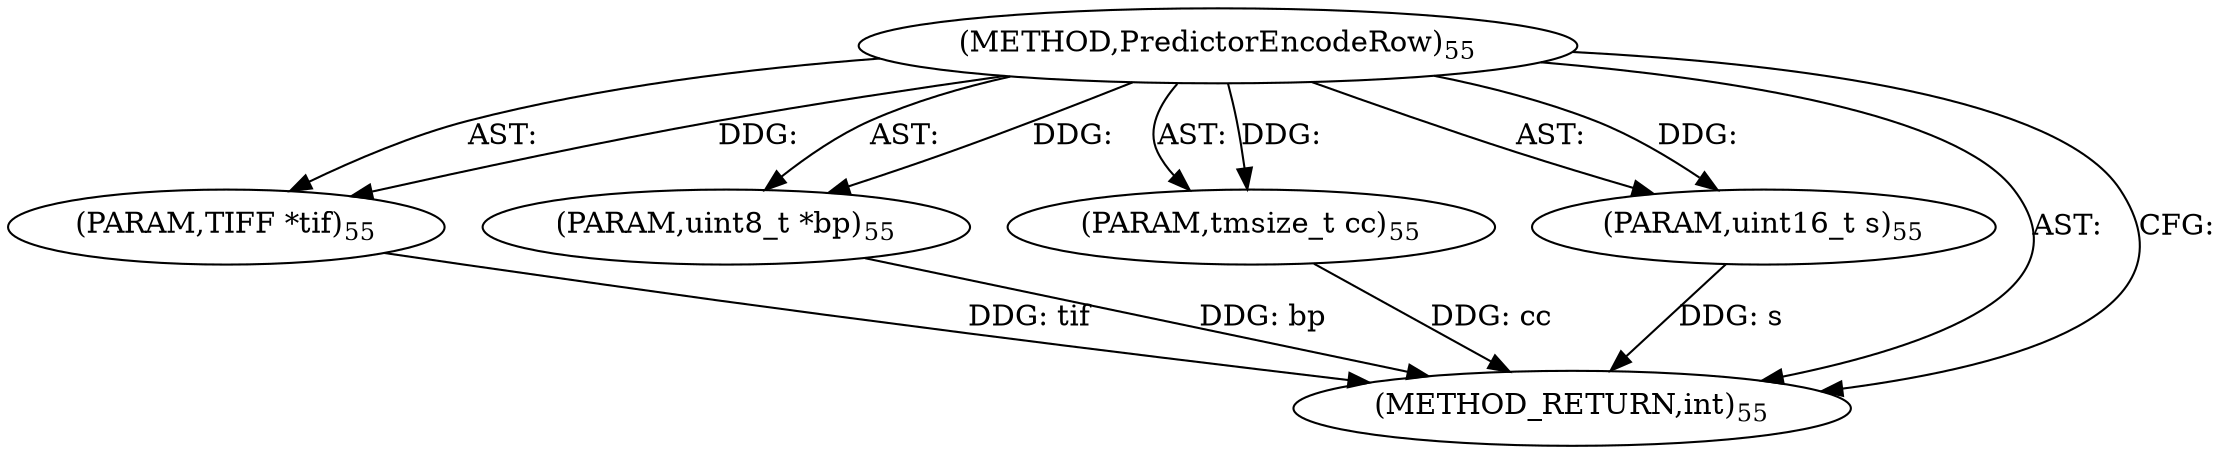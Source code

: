 digraph "PredictorEncodeRow" {  
"35724" [label = <(METHOD,PredictorEncodeRow)<SUB>55</SUB>> ]
"35725" [label = <(PARAM,TIFF *tif)<SUB>55</SUB>> ]
"35726" [label = <(PARAM,uint8_t *bp)<SUB>55</SUB>> ]
"35727" [label = <(PARAM,tmsize_t cc)<SUB>55</SUB>> ]
"35728" [label = <(PARAM,uint16_t s)<SUB>55</SUB>> ]
"35729" [label = <(METHOD_RETURN,int)<SUB>55</SUB>> ]
  "35724" -> "35725"  [ label = "AST: "] 
  "35724" -> "35726"  [ label = "AST: "] 
  "35724" -> "35727"  [ label = "AST: "] 
  "35724" -> "35728"  [ label = "AST: "] 
  "35724" -> "35729"  [ label = "AST: "] 
  "35724" -> "35729"  [ label = "CFG: "] 
  "35725" -> "35729"  [ label = "DDG: tif"] 
  "35726" -> "35729"  [ label = "DDG: bp"] 
  "35727" -> "35729"  [ label = "DDG: cc"] 
  "35728" -> "35729"  [ label = "DDG: s"] 
  "35724" -> "35725"  [ label = "DDG: "] 
  "35724" -> "35726"  [ label = "DDG: "] 
  "35724" -> "35727"  [ label = "DDG: "] 
  "35724" -> "35728"  [ label = "DDG: "] 
}
